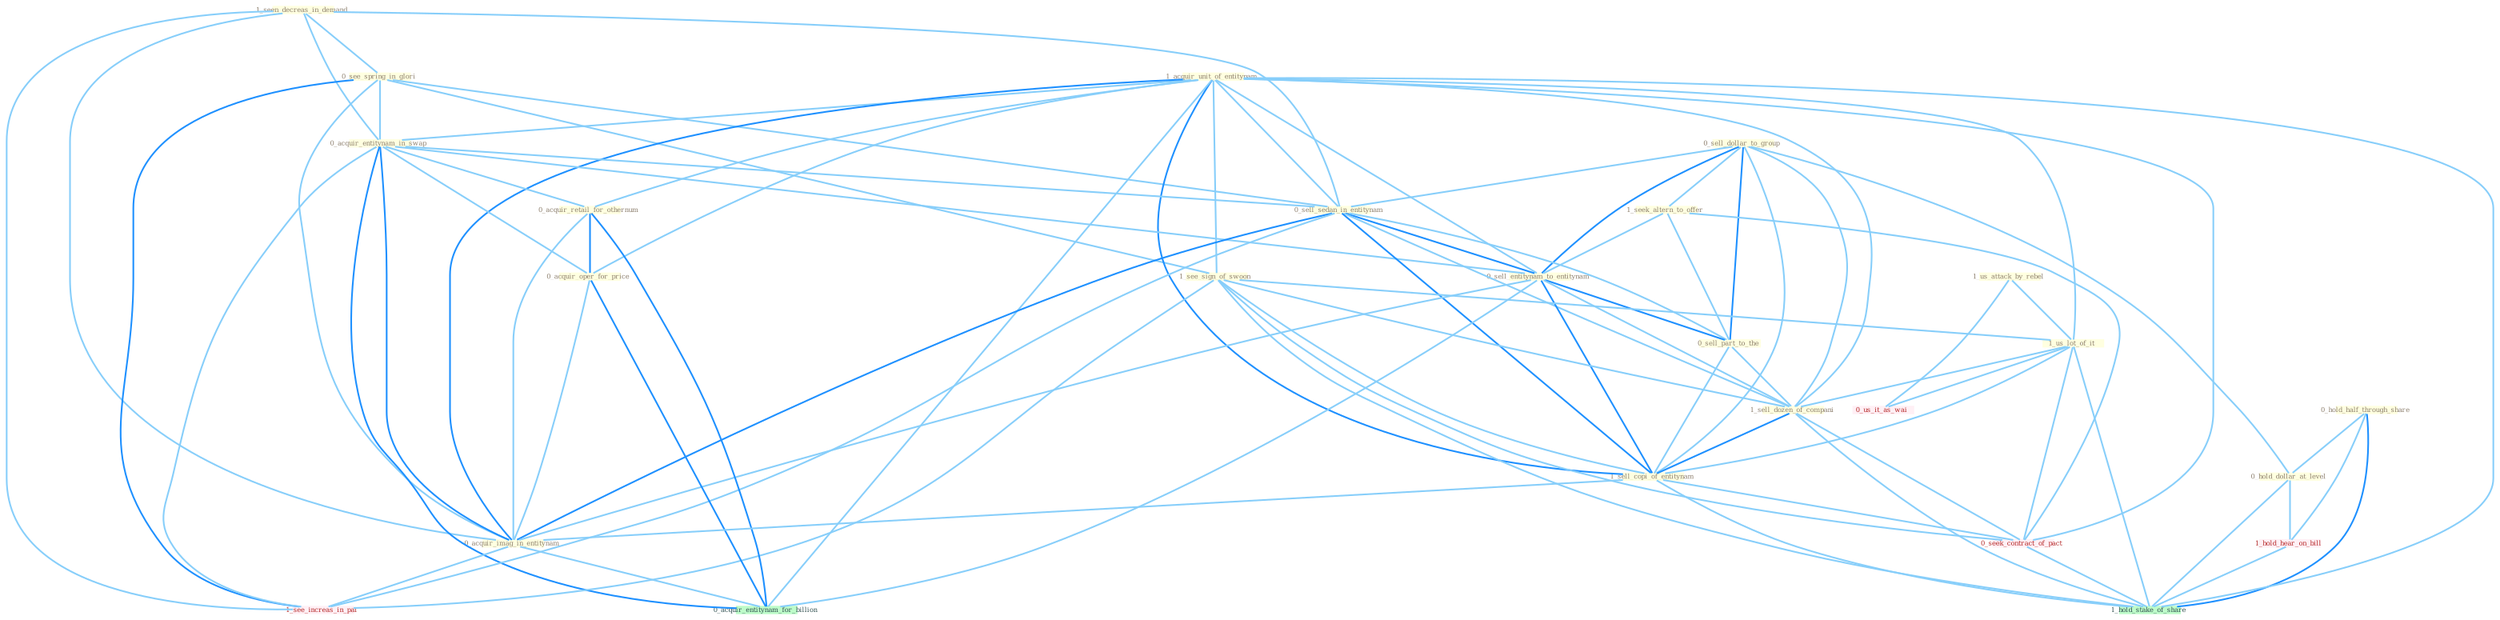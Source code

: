 Graph G{ 
    node
    [shape=polygon,style=filled,width=.5,height=.06,color="#BDFCC9",fixedsize=true,fontsize=4,
    fontcolor="#2f4f4f"];
    {node
    [color="#ffffe0", fontcolor="#8b7d6b"] "0_hold_half_through_share " "1_seen_decreas_in_demand " "0_see_spring_in_glori " "0_sell_dollar_to_group " "1_seek_altern_to_offer " "1_acquir_unit_of_entitynam " "0_acquir_entitynam_in_swap " "0_sell_sedan_in_entitynam " "0_sell_entitynam_to_entitynam " "1_see_sign_of_swoon " "1_us_attack_by_rebel " "1_us_lot_of_it " "0_acquir_retail_for_othernum " "0_acquir_oper_for_price " "0_sell_part_to_the " "1_sell_dozen_of_compani " "0_hold_dollar_at_level " "1_sell_copi_of_entitynam " "0_acquir_imag_in_entitynam "}
{node [color="#fff0f5", fontcolor="#b22222"] "0_seek_contract_of_pact " "0_us_it_as_wai " "1_see_increas_in_pai " "1_hold_hear_on_bill "}
edge [color="#B0E2FF"];

	"0_hold_half_through_share " -- "0_hold_dollar_at_level " [w="1", color="#87cefa" ];
	"0_hold_half_through_share " -- "1_hold_hear_on_bill " [w="1", color="#87cefa" ];
	"0_hold_half_through_share " -- "1_hold_stake_of_share " [w="2", color="#1e90ff" , len=0.8];
	"1_seen_decreas_in_demand " -- "0_see_spring_in_glori " [w="1", color="#87cefa" ];
	"1_seen_decreas_in_demand " -- "0_acquir_entitynam_in_swap " [w="1", color="#87cefa" ];
	"1_seen_decreas_in_demand " -- "0_sell_sedan_in_entitynam " [w="1", color="#87cefa" ];
	"1_seen_decreas_in_demand " -- "0_acquir_imag_in_entitynam " [w="1", color="#87cefa" ];
	"1_seen_decreas_in_demand " -- "1_see_increas_in_pai " [w="1", color="#87cefa" ];
	"0_see_spring_in_glori " -- "0_acquir_entitynam_in_swap " [w="1", color="#87cefa" ];
	"0_see_spring_in_glori " -- "0_sell_sedan_in_entitynam " [w="1", color="#87cefa" ];
	"0_see_spring_in_glori " -- "1_see_sign_of_swoon " [w="1", color="#87cefa" ];
	"0_see_spring_in_glori " -- "0_acquir_imag_in_entitynam " [w="1", color="#87cefa" ];
	"0_see_spring_in_glori " -- "1_see_increas_in_pai " [w="2", color="#1e90ff" , len=0.8];
	"0_sell_dollar_to_group " -- "1_seek_altern_to_offer " [w="1", color="#87cefa" ];
	"0_sell_dollar_to_group " -- "0_sell_sedan_in_entitynam " [w="1", color="#87cefa" ];
	"0_sell_dollar_to_group " -- "0_sell_entitynam_to_entitynam " [w="2", color="#1e90ff" , len=0.8];
	"0_sell_dollar_to_group " -- "0_sell_part_to_the " [w="2", color="#1e90ff" , len=0.8];
	"0_sell_dollar_to_group " -- "1_sell_dozen_of_compani " [w="1", color="#87cefa" ];
	"0_sell_dollar_to_group " -- "0_hold_dollar_at_level " [w="1", color="#87cefa" ];
	"0_sell_dollar_to_group " -- "1_sell_copi_of_entitynam " [w="1", color="#87cefa" ];
	"1_seek_altern_to_offer " -- "0_sell_entitynam_to_entitynam " [w="1", color="#87cefa" ];
	"1_seek_altern_to_offer " -- "0_sell_part_to_the " [w="1", color="#87cefa" ];
	"1_seek_altern_to_offer " -- "0_seek_contract_of_pact " [w="1", color="#87cefa" ];
	"1_acquir_unit_of_entitynam " -- "0_acquir_entitynam_in_swap " [w="1", color="#87cefa" ];
	"1_acquir_unit_of_entitynam " -- "0_sell_sedan_in_entitynam " [w="1", color="#87cefa" ];
	"1_acquir_unit_of_entitynam " -- "0_sell_entitynam_to_entitynam " [w="1", color="#87cefa" ];
	"1_acquir_unit_of_entitynam " -- "1_see_sign_of_swoon " [w="1", color="#87cefa" ];
	"1_acquir_unit_of_entitynam " -- "1_us_lot_of_it " [w="1", color="#87cefa" ];
	"1_acquir_unit_of_entitynam " -- "0_acquir_retail_for_othernum " [w="1", color="#87cefa" ];
	"1_acquir_unit_of_entitynam " -- "0_acquir_oper_for_price " [w="1", color="#87cefa" ];
	"1_acquir_unit_of_entitynam " -- "1_sell_dozen_of_compani " [w="1", color="#87cefa" ];
	"1_acquir_unit_of_entitynam " -- "1_sell_copi_of_entitynam " [w="2", color="#1e90ff" , len=0.8];
	"1_acquir_unit_of_entitynam " -- "0_acquir_imag_in_entitynam " [w="2", color="#1e90ff" , len=0.8];
	"1_acquir_unit_of_entitynam " -- "0_seek_contract_of_pact " [w="1", color="#87cefa" ];
	"1_acquir_unit_of_entitynam " -- "0_acquir_entitynam_for_billion " [w="1", color="#87cefa" ];
	"1_acquir_unit_of_entitynam " -- "1_hold_stake_of_share " [w="1", color="#87cefa" ];
	"0_acquir_entitynam_in_swap " -- "0_sell_sedan_in_entitynam " [w="1", color="#87cefa" ];
	"0_acquir_entitynam_in_swap " -- "0_sell_entitynam_to_entitynam " [w="1", color="#87cefa" ];
	"0_acquir_entitynam_in_swap " -- "0_acquir_retail_for_othernum " [w="1", color="#87cefa" ];
	"0_acquir_entitynam_in_swap " -- "0_acquir_oper_for_price " [w="1", color="#87cefa" ];
	"0_acquir_entitynam_in_swap " -- "0_acquir_imag_in_entitynam " [w="2", color="#1e90ff" , len=0.8];
	"0_acquir_entitynam_in_swap " -- "0_acquir_entitynam_for_billion " [w="2", color="#1e90ff" , len=0.8];
	"0_acquir_entitynam_in_swap " -- "1_see_increas_in_pai " [w="1", color="#87cefa" ];
	"0_sell_sedan_in_entitynam " -- "0_sell_entitynam_to_entitynam " [w="2", color="#1e90ff" , len=0.8];
	"0_sell_sedan_in_entitynam " -- "0_sell_part_to_the " [w="1", color="#87cefa" ];
	"0_sell_sedan_in_entitynam " -- "1_sell_dozen_of_compani " [w="1", color="#87cefa" ];
	"0_sell_sedan_in_entitynam " -- "1_sell_copi_of_entitynam " [w="2", color="#1e90ff" , len=0.8];
	"0_sell_sedan_in_entitynam " -- "0_acquir_imag_in_entitynam " [w="2", color="#1e90ff" , len=0.8];
	"0_sell_sedan_in_entitynam " -- "1_see_increas_in_pai " [w="1", color="#87cefa" ];
	"0_sell_entitynam_to_entitynam " -- "0_sell_part_to_the " [w="2", color="#1e90ff" , len=0.8];
	"0_sell_entitynam_to_entitynam " -- "1_sell_dozen_of_compani " [w="1", color="#87cefa" ];
	"0_sell_entitynam_to_entitynam " -- "1_sell_copi_of_entitynam " [w="2", color="#1e90ff" , len=0.8];
	"0_sell_entitynam_to_entitynam " -- "0_acquir_imag_in_entitynam " [w="1", color="#87cefa" ];
	"0_sell_entitynam_to_entitynam " -- "0_acquir_entitynam_for_billion " [w="1", color="#87cefa" ];
	"1_see_sign_of_swoon " -- "1_us_lot_of_it " [w="1", color="#87cefa" ];
	"1_see_sign_of_swoon " -- "1_sell_dozen_of_compani " [w="1", color="#87cefa" ];
	"1_see_sign_of_swoon " -- "1_sell_copi_of_entitynam " [w="1", color="#87cefa" ];
	"1_see_sign_of_swoon " -- "0_seek_contract_of_pact " [w="1", color="#87cefa" ];
	"1_see_sign_of_swoon " -- "1_see_increas_in_pai " [w="1", color="#87cefa" ];
	"1_see_sign_of_swoon " -- "1_hold_stake_of_share " [w="1", color="#87cefa" ];
	"1_us_attack_by_rebel " -- "1_us_lot_of_it " [w="1", color="#87cefa" ];
	"1_us_attack_by_rebel " -- "0_us_it_as_wai " [w="1", color="#87cefa" ];
	"1_us_lot_of_it " -- "1_sell_dozen_of_compani " [w="1", color="#87cefa" ];
	"1_us_lot_of_it " -- "1_sell_copi_of_entitynam " [w="1", color="#87cefa" ];
	"1_us_lot_of_it " -- "0_seek_contract_of_pact " [w="1", color="#87cefa" ];
	"1_us_lot_of_it " -- "0_us_it_as_wai " [w="1", color="#87cefa" ];
	"1_us_lot_of_it " -- "1_hold_stake_of_share " [w="1", color="#87cefa" ];
	"0_acquir_retail_for_othernum " -- "0_acquir_oper_for_price " [w="2", color="#1e90ff" , len=0.8];
	"0_acquir_retail_for_othernum " -- "0_acquir_imag_in_entitynam " [w="1", color="#87cefa" ];
	"0_acquir_retail_for_othernum " -- "0_acquir_entitynam_for_billion " [w="2", color="#1e90ff" , len=0.8];
	"0_acquir_oper_for_price " -- "0_acquir_imag_in_entitynam " [w="1", color="#87cefa" ];
	"0_acquir_oper_for_price " -- "0_acquir_entitynam_for_billion " [w="2", color="#1e90ff" , len=0.8];
	"0_sell_part_to_the " -- "1_sell_dozen_of_compani " [w="1", color="#87cefa" ];
	"0_sell_part_to_the " -- "1_sell_copi_of_entitynam " [w="1", color="#87cefa" ];
	"1_sell_dozen_of_compani " -- "1_sell_copi_of_entitynam " [w="2", color="#1e90ff" , len=0.8];
	"1_sell_dozen_of_compani " -- "0_seek_contract_of_pact " [w="1", color="#87cefa" ];
	"1_sell_dozen_of_compani " -- "1_hold_stake_of_share " [w="1", color="#87cefa" ];
	"0_hold_dollar_at_level " -- "1_hold_hear_on_bill " [w="1", color="#87cefa" ];
	"0_hold_dollar_at_level " -- "1_hold_stake_of_share " [w="1", color="#87cefa" ];
	"1_sell_copi_of_entitynam " -- "0_acquir_imag_in_entitynam " [w="1", color="#87cefa" ];
	"1_sell_copi_of_entitynam " -- "0_seek_contract_of_pact " [w="1", color="#87cefa" ];
	"1_sell_copi_of_entitynam " -- "1_hold_stake_of_share " [w="1", color="#87cefa" ];
	"0_acquir_imag_in_entitynam " -- "0_acquir_entitynam_for_billion " [w="1", color="#87cefa" ];
	"0_acquir_imag_in_entitynam " -- "1_see_increas_in_pai " [w="1", color="#87cefa" ];
	"0_seek_contract_of_pact " -- "1_hold_stake_of_share " [w="1", color="#87cefa" ];
	"1_hold_hear_on_bill " -- "1_hold_stake_of_share " [w="1", color="#87cefa" ];
}